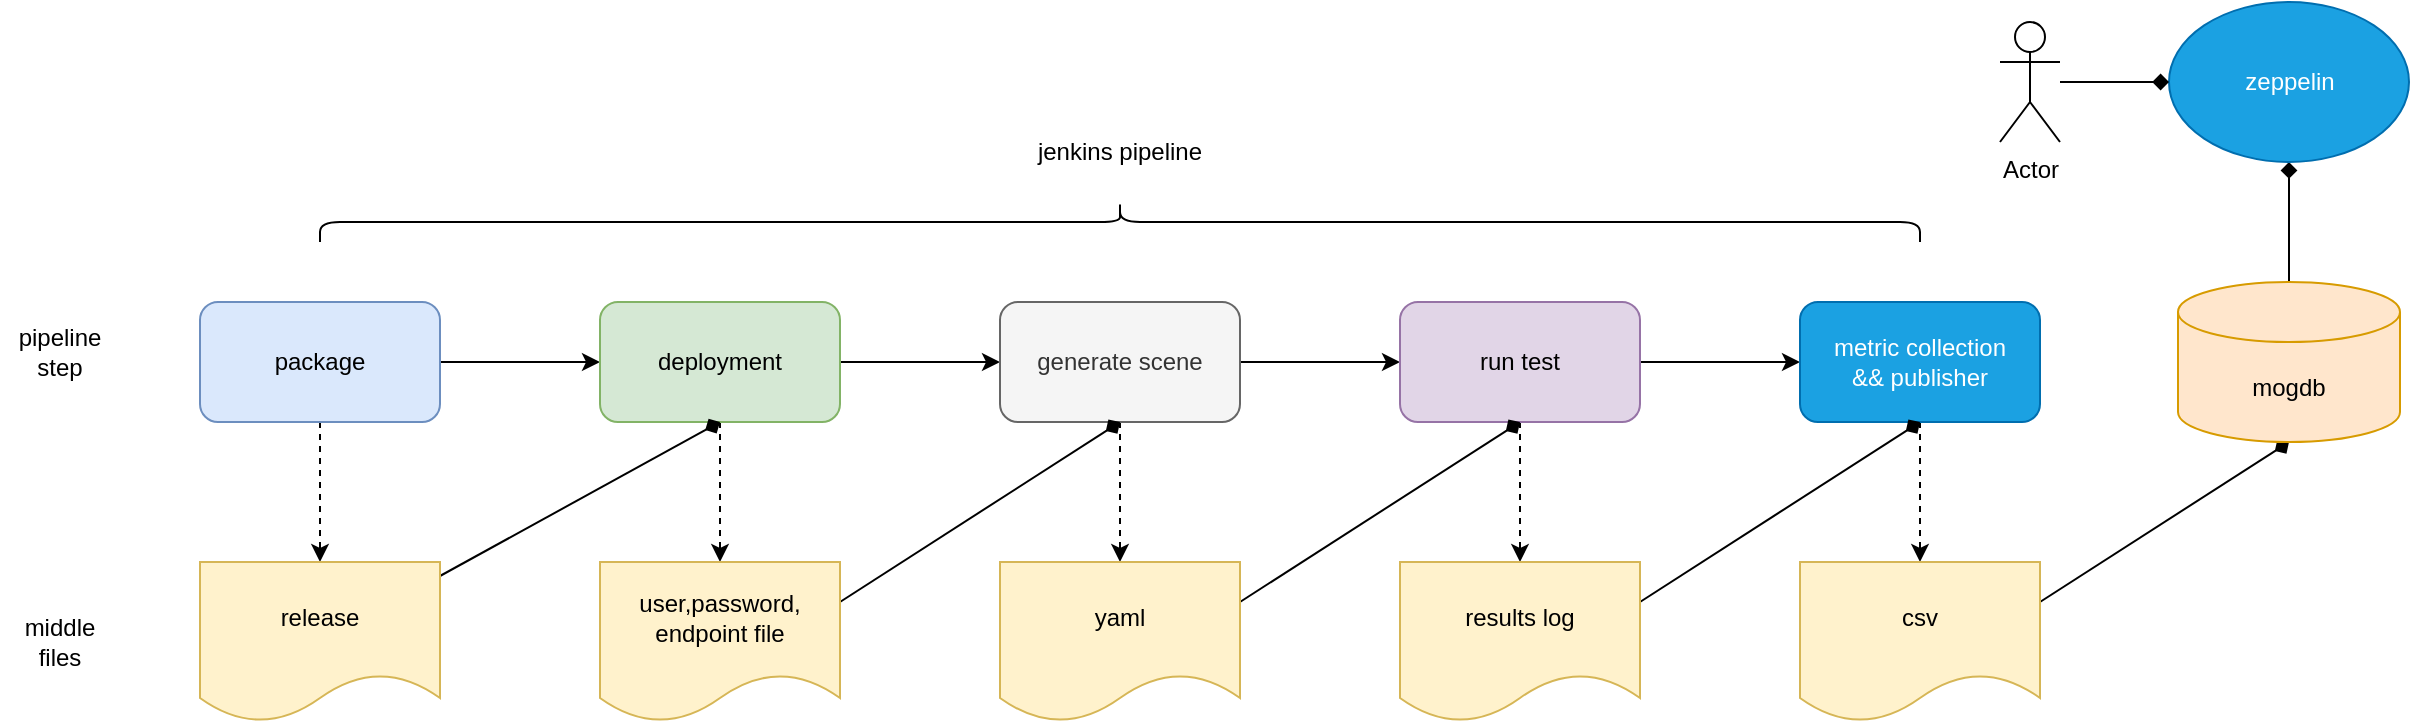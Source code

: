 <mxfile version="17.4.6" type="github">
  <diagram id="6a731a19-8d31-9384-78a2-239565b7b9f0" name="Page-1">
    <mxGraphModel dx="1186" dy="795" grid="1" gridSize="10" guides="1" tooltips="1" connect="1" arrows="1" fold="1" page="1" pageScale="1" pageWidth="1169" pageHeight="827" background="none" math="0" shadow="0">
      <root>
        <mxCell id="0" />
        <mxCell id="1" parent="0" />
        <mxCell id="GsqEaRnPZe5fFwHVZHBa-1791" value="" style="edgeStyle=none;rounded=0;orthogonalLoop=1;jettySize=auto;html=1;" edge="1" parent="1" source="GsqEaRnPZe5fFwHVZHBa-1788" target="GsqEaRnPZe5fFwHVZHBa-1790">
          <mxGeometry relative="1" as="geometry" />
        </mxCell>
        <mxCell id="GsqEaRnPZe5fFwHVZHBa-1799" value="" style="edgeStyle=none;rounded=0;orthogonalLoop=1;jettySize=auto;html=1;dashed=1;" edge="1" parent="1" source="GsqEaRnPZe5fFwHVZHBa-1788" target="GsqEaRnPZe5fFwHVZHBa-1800">
          <mxGeometry relative="1" as="geometry">
            <mxPoint x="240" y="440" as="targetPoint" />
          </mxGeometry>
        </mxCell>
        <mxCell id="GsqEaRnPZe5fFwHVZHBa-1788" value="package" style="rounded=1;whiteSpace=wrap;html=1;fillColor=#dae8fc;strokeColor=#6c8ebf;" vertex="1" parent="1">
          <mxGeometry x="180" y="300" width="120" height="60" as="geometry" />
        </mxCell>
        <mxCell id="GsqEaRnPZe5fFwHVZHBa-1793" value="" style="edgeStyle=none;rounded=0;orthogonalLoop=1;jettySize=auto;html=1;" edge="1" parent="1" source="GsqEaRnPZe5fFwHVZHBa-1790" target="GsqEaRnPZe5fFwHVZHBa-1792">
          <mxGeometry relative="1" as="geometry" />
        </mxCell>
        <mxCell id="GsqEaRnPZe5fFwHVZHBa-1802" value="" style="edgeStyle=none;rounded=0;orthogonalLoop=1;jettySize=auto;html=1;dashed=1;" edge="1" parent="1" source="GsqEaRnPZe5fFwHVZHBa-1790" target="GsqEaRnPZe5fFwHVZHBa-1801">
          <mxGeometry relative="1" as="geometry" />
        </mxCell>
        <mxCell id="GsqEaRnPZe5fFwHVZHBa-1790" value="deployment" style="whiteSpace=wrap;html=1;rounded=1;fillColor=#d5e8d4;strokeColor=#82b366;" vertex="1" parent="1">
          <mxGeometry x="380" y="300" width="120" height="60" as="geometry" />
        </mxCell>
        <mxCell id="GsqEaRnPZe5fFwHVZHBa-1795" value="" style="edgeStyle=none;rounded=0;orthogonalLoop=1;jettySize=auto;html=1;" edge="1" parent="1" source="GsqEaRnPZe5fFwHVZHBa-1792" target="GsqEaRnPZe5fFwHVZHBa-1794">
          <mxGeometry relative="1" as="geometry" />
        </mxCell>
        <mxCell id="GsqEaRnPZe5fFwHVZHBa-1804" value="" style="edgeStyle=none;rounded=0;orthogonalLoop=1;jettySize=auto;html=1;dashed=1;" edge="1" parent="1" source="GsqEaRnPZe5fFwHVZHBa-1792" target="GsqEaRnPZe5fFwHVZHBa-1803">
          <mxGeometry relative="1" as="geometry" />
        </mxCell>
        <mxCell id="GsqEaRnPZe5fFwHVZHBa-1792" value="generate scene" style="whiteSpace=wrap;html=1;rounded=1;fillColor=#f5f5f5;fontColor=#333333;strokeColor=#666666;" vertex="1" parent="1">
          <mxGeometry x="580" y="300" width="120" height="60" as="geometry" />
        </mxCell>
        <mxCell id="GsqEaRnPZe5fFwHVZHBa-1797" value="" style="edgeStyle=none;rounded=0;orthogonalLoop=1;jettySize=auto;html=1;" edge="1" parent="1" source="GsqEaRnPZe5fFwHVZHBa-1794" target="GsqEaRnPZe5fFwHVZHBa-1796">
          <mxGeometry relative="1" as="geometry" />
        </mxCell>
        <mxCell id="GsqEaRnPZe5fFwHVZHBa-1806" value="" style="edgeStyle=none;rounded=0;orthogonalLoop=1;jettySize=auto;html=1;dashed=1;" edge="1" parent="1" source="GsqEaRnPZe5fFwHVZHBa-1794" target="GsqEaRnPZe5fFwHVZHBa-1805">
          <mxGeometry relative="1" as="geometry" />
        </mxCell>
        <mxCell id="GsqEaRnPZe5fFwHVZHBa-1794" value="run test" style="whiteSpace=wrap;html=1;rounded=1;fillColor=#e1d5e7;strokeColor=#9673a6;" vertex="1" parent="1">
          <mxGeometry x="780" y="300" width="120" height="60" as="geometry" />
        </mxCell>
        <mxCell id="GsqEaRnPZe5fFwHVZHBa-1812" value="" style="edgeStyle=none;rounded=0;orthogonalLoop=1;jettySize=auto;html=1;startArrow=none;startFill=0;endArrow=classic;endFill=1;dashed=1;" edge="1" parent="1" source="GsqEaRnPZe5fFwHVZHBa-1796" target="GsqEaRnPZe5fFwHVZHBa-1811">
          <mxGeometry relative="1" as="geometry" />
        </mxCell>
        <mxCell id="GsqEaRnPZe5fFwHVZHBa-1796" value="metric collection&lt;br&gt;&amp;amp;&amp;amp; publisher" style="whiteSpace=wrap;html=1;rounded=1;fillColor=#1ba1e2;fontColor=#ffffff;strokeColor=#006EAF;" vertex="1" parent="1">
          <mxGeometry x="980" y="300" width="120" height="60" as="geometry" />
        </mxCell>
        <mxCell id="GsqEaRnPZe5fFwHVZHBa-1807" style="edgeStyle=none;rounded=0;orthogonalLoop=1;jettySize=auto;html=1;entryX=0.5;entryY=1;entryDx=0;entryDy=0;startArrow=none;startFill=0;endArrow=diamond;endFill=1;" edge="1" parent="1" source="GsqEaRnPZe5fFwHVZHBa-1800" target="GsqEaRnPZe5fFwHVZHBa-1790">
          <mxGeometry relative="1" as="geometry" />
        </mxCell>
        <mxCell id="GsqEaRnPZe5fFwHVZHBa-1800" value="release" style="shape=document;whiteSpace=wrap;html=1;boundedLbl=1;fillColor=#fff2cc;strokeColor=#d6b656;" vertex="1" parent="1">
          <mxGeometry x="180" y="430" width="120" height="80" as="geometry" />
        </mxCell>
        <mxCell id="GsqEaRnPZe5fFwHVZHBa-1808" style="edgeStyle=none;rounded=0;orthogonalLoop=1;jettySize=auto;html=1;exitX=1;exitY=0.25;exitDx=0;exitDy=0;entryX=0.5;entryY=1;entryDx=0;entryDy=0;startArrow=none;startFill=0;endArrow=diamond;endFill=1;" edge="1" parent="1" source="GsqEaRnPZe5fFwHVZHBa-1801" target="GsqEaRnPZe5fFwHVZHBa-1792">
          <mxGeometry relative="1" as="geometry" />
        </mxCell>
        <mxCell id="GsqEaRnPZe5fFwHVZHBa-1801" value="user,password,&lt;br&gt;endpoint file" style="shape=document;whiteSpace=wrap;html=1;boundedLbl=1;rounded=1;fillColor=#fff2cc;strokeColor=#d6b656;" vertex="1" parent="1">
          <mxGeometry x="380" y="430" width="120" height="80" as="geometry" />
        </mxCell>
        <mxCell id="GsqEaRnPZe5fFwHVZHBa-1809" style="edgeStyle=none;rounded=0;orthogonalLoop=1;jettySize=auto;html=1;exitX=1;exitY=0.25;exitDx=0;exitDy=0;entryX=0.5;entryY=1;entryDx=0;entryDy=0;startArrow=none;startFill=0;endArrow=diamond;endFill=1;" edge="1" parent="1" source="GsqEaRnPZe5fFwHVZHBa-1803" target="GsqEaRnPZe5fFwHVZHBa-1794">
          <mxGeometry relative="1" as="geometry" />
        </mxCell>
        <mxCell id="GsqEaRnPZe5fFwHVZHBa-1803" value="yaml" style="shape=document;whiteSpace=wrap;html=1;boundedLbl=1;rounded=1;fillColor=#fff2cc;strokeColor=#d6b656;" vertex="1" parent="1">
          <mxGeometry x="580" y="430" width="120" height="80" as="geometry" />
        </mxCell>
        <mxCell id="GsqEaRnPZe5fFwHVZHBa-1810" style="edgeStyle=none;rounded=0;orthogonalLoop=1;jettySize=auto;html=1;exitX=1;exitY=0.25;exitDx=0;exitDy=0;entryX=0.5;entryY=1;entryDx=0;entryDy=0;startArrow=none;startFill=0;endArrow=diamond;endFill=1;" edge="1" parent="1" source="GsqEaRnPZe5fFwHVZHBa-1805" target="GsqEaRnPZe5fFwHVZHBa-1796">
          <mxGeometry relative="1" as="geometry" />
        </mxCell>
        <mxCell id="GsqEaRnPZe5fFwHVZHBa-1805" value="results log" style="shape=document;whiteSpace=wrap;html=1;boundedLbl=1;rounded=1;fillColor=#fff2cc;strokeColor=#d6b656;" vertex="1" parent="1">
          <mxGeometry x="780" y="430" width="120" height="80" as="geometry" />
        </mxCell>
        <mxCell id="GsqEaRnPZe5fFwHVZHBa-1815" style="edgeStyle=none;rounded=0;orthogonalLoop=1;jettySize=auto;html=1;exitX=1;exitY=0.25;exitDx=0;exitDy=0;entryX=0.5;entryY=1;entryDx=0;entryDy=0;entryPerimeter=0;startArrow=none;startFill=0;endArrow=diamond;endFill=1;" edge="1" parent="1" source="GsqEaRnPZe5fFwHVZHBa-1811" target="GsqEaRnPZe5fFwHVZHBa-1813">
          <mxGeometry relative="1" as="geometry" />
        </mxCell>
        <mxCell id="GsqEaRnPZe5fFwHVZHBa-1811" value="csv" style="shape=document;whiteSpace=wrap;html=1;boundedLbl=1;rounded=1;fillColor=#fff2cc;strokeColor=#d6b656;" vertex="1" parent="1">
          <mxGeometry x="980" y="430" width="120" height="80" as="geometry" />
        </mxCell>
        <mxCell id="GsqEaRnPZe5fFwHVZHBa-1817" value="" style="edgeStyle=none;rounded=0;orthogonalLoop=1;jettySize=auto;html=1;startArrow=none;startFill=0;endArrow=diamond;endFill=1;" edge="1" parent="1" source="GsqEaRnPZe5fFwHVZHBa-1813" target="GsqEaRnPZe5fFwHVZHBa-1816">
          <mxGeometry relative="1" as="geometry" />
        </mxCell>
        <mxCell id="GsqEaRnPZe5fFwHVZHBa-1813" value="mogdb" style="shape=cylinder3;whiteSpace=wrap;html=1;boundedLbl=1;backgroundOutline=1;size=15;fillColor=#ffe6cc;strokeColor=#d79b00;" vertex="1" parent="1">
          <mxGeometry x="1169" y="290" width="111" height="80" as="geometry" />
        </mxCell>
        <mxCell id="GsqEaRnPZe5fFwHVZHBa-1816" value="zeppelin" style="ellipse;whiteSpace=wrap;html=1;fillColor=#1ba1e2;fontColor=#ffffff;strokeColor=#006EAF;" vertex="1" parent="1">
          <mxGeometry x="1164.5" y="150" width="120" height="80" as="geometry" />
        </mxCell>
        <mxCell id="GsqEaRnPZe5fFwHVZHBa-1819" value="" style="edgeStyle=none;rounded=0;orthogonalLoop=1;jettySize=auto;html=1;startArrow=none;startFill=0;endArrow=diamond;endFill=1;" edge="1" parent="1" source="GsqEaRnPZe5fFwHVZHBa-1818" target="GsqEaRnPZe5fFwHVZHBa-1816">
          <mxGeometry relative="1" as="geometry" />
        </mxCell>
        <mxCell id="GsqEaRnPZe5fFwHVZHBa-1818" value="Actor" style="shape=umlActor;verticalLabelPosition=bottom;verticalAlign=top;html=1;outlineConnect=0;gradientColor=none;" vertex="1" parent="1">
          <mxGeometry x="1080" y="160" width="30" height="60" as="geometry" />
        </mxCell>
        <mxCell id="GsqEaRnPZe5fFwHVZHBa-1820" value="" style="shape=curlyBracket;whiteSpace=wrap;html=1;rounded=1;gradientColor=none;rotation=90;" vertex="1" parent="1">
          <mxGeometry x="630" y="-140" width="20" height="800" as="geometry" />
        </mxCell>
        <mxCell id="GsqEaRnPZe5fFwHVZHBa-1821" value="jenkins pipeline" style="text;html=1;strokeColor=none;fillColor=none;align=center;verticalAlign=middle;whiteSpace=wrap;rounded=0;" vertex="1" parent="1">
          <mxGeometry x="560" y="210" width="160" height="30" as="geometry" />
        </mxCell>
        <mxCell id="GsqEaRnPZe5fFwHVZHBa-1822" value="pipeline step" style="text;html=1;strokeColor=none;fillColor=none;align=center;verticalAlign=middle;whiteSpace=wrap;rounded=0;" vertex="1" parent="1">
          <mxGeometry x="80" y="310" width="60" height="30" as="geometry" />
        </mxCell>
        <mxCell id="GsqEaRnPZe5fFwHVZHBa-1823" value="middle files" style="text;html=1;strokeColor=none;fillColor=none;align=center;verticalAlign=middle;whiteSpace=wrap;rounded=0;" vertex="1" parent="1">
          <mxGeometry x="80" y="455" width="60" height="30" as="geometry" />
        </mxCell>
      </root>
    </mxGraphModel>
  </diagram>
</mxfile>
